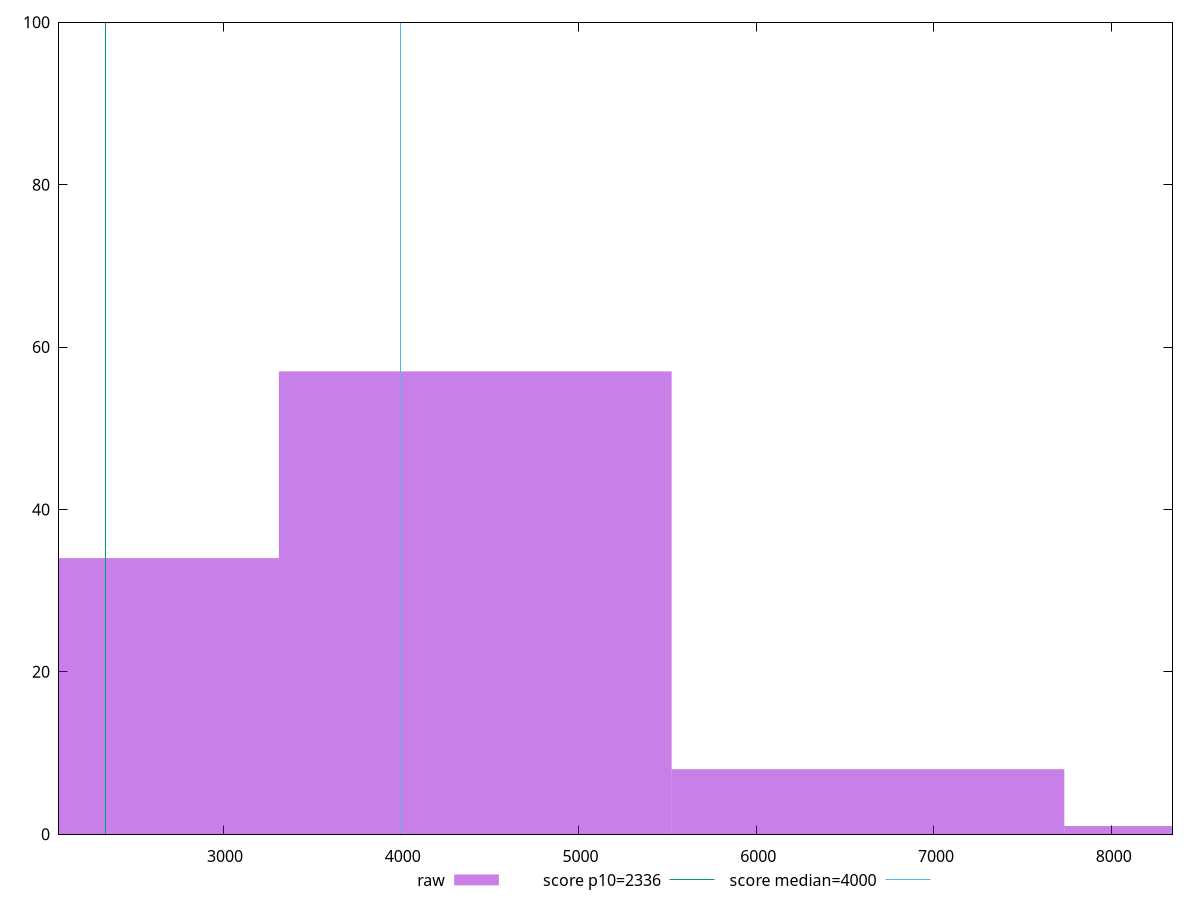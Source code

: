 reset

$raw <<EOF
2209.5619504556807 34
4419.1239009113615 57
6628.685851367042 8
8838.247801822723 1
EOF

set key outside below
set boxwidth 2209.5619504556807
set xrange [2076.871:8342.033]
set yrange [0:100]
set trange [0:100]
set style fill transparent solid 0.5 noborder

set parametric
set terminal svg size 640, 490 enhanced background rgb 'white'
set output "report_00025_2021-02-22T21:38:55.199Z/first-contentful-paint/samples/pages/raw/histogram.svg"

plot $raw title "raw" with boxes, \
     2336,t title "score p10=2336", \
     4000,t title "score median=4000"

reset
